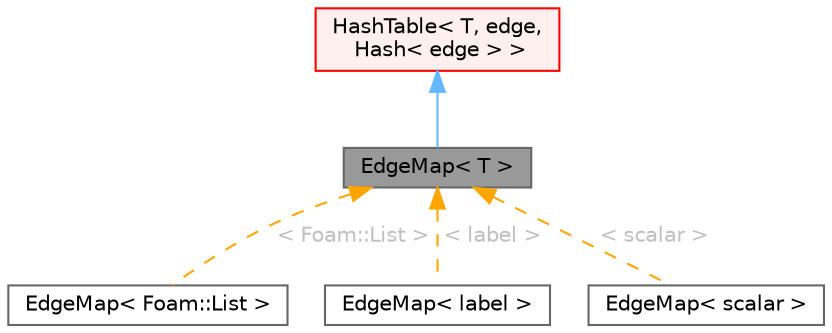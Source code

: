 digraph "EdgeMap&lt; T &gt;"
{
 // LATEX_PDF_SIZE
  bgcolor="transparent";
  edge [fontname=Helvetica,fontsize=10,labelfontname=Helvetica,labelfontsize=10];
  node [fontname=Helvetica,fontsize=10,shape=box,height=0.2,width=0.4];
  Node1 [id="Node000001",label="EdgeMap\< T \>",height=0.2,width=0.4,color="gray40", fillcolor="grey60", style="filled", fontcolor="black",tooltip="Map from edge (expressed as its endpoints) to value. Hashing (and ==) on an edge is symmetric."];
  Node2 -> Node1 [id="edge1_Node000001_Node000002",dir="back",color="steelblue1",style="solid",tooltip=" "];
  Node2 [id="Node000002",label="HashTable\< T, edge,\l Hash\< edge \> \>",height=0.2,width=0.4,color="red", fillcolor="#FFF0F0", style="filled",URL="$classFoam_1_1HashTable.html",tooltip=" "];
  Node1 -> Node5 [id="edge2_Node000001_Node000005",dir="back",color="orange",style="dashed",tooltip=" ",label=" \< Foam::List \>",fontcolor="grey" ];
  Node5 [id="Node000005",label="EdgeMap\< Foam::List \>",height=0.2,width=0.4,color="gray40", fillcolor="white", style="filled",URL="$classFoam_1_1EdgeMap.html",tooltip=" "];
  Node1 -> Node6 [id="edge3_Node000001_Node000006",dir="back",color="orange",style="dashed",tooltip=" ",label=" \< label \>",fontcolor="grey" ];
  Node6 [id="Node000006",label="EdgeMap\< label \>",height=0.2,width=0.4,color="gray40", fillcolor="white", style="filled",URL="$classFoam_1_1EdgeMap.html",tooltip=" "];
  Node1 -> Node7 [id="edge4_Node000001_Node000007",dir="back",color="orange",style="dashed",tooltip=" ",label=" \< scalar \>",fontcolor="grey" ];
  Node7 [id="Node000007",label="EdgeMap\< scalar \>",height=0.2,width=0.4,color="gray40", fillcolor="white", style="filled",URL="$classFoam_1_1EdgeMap.html",tooltip=" "];
}
